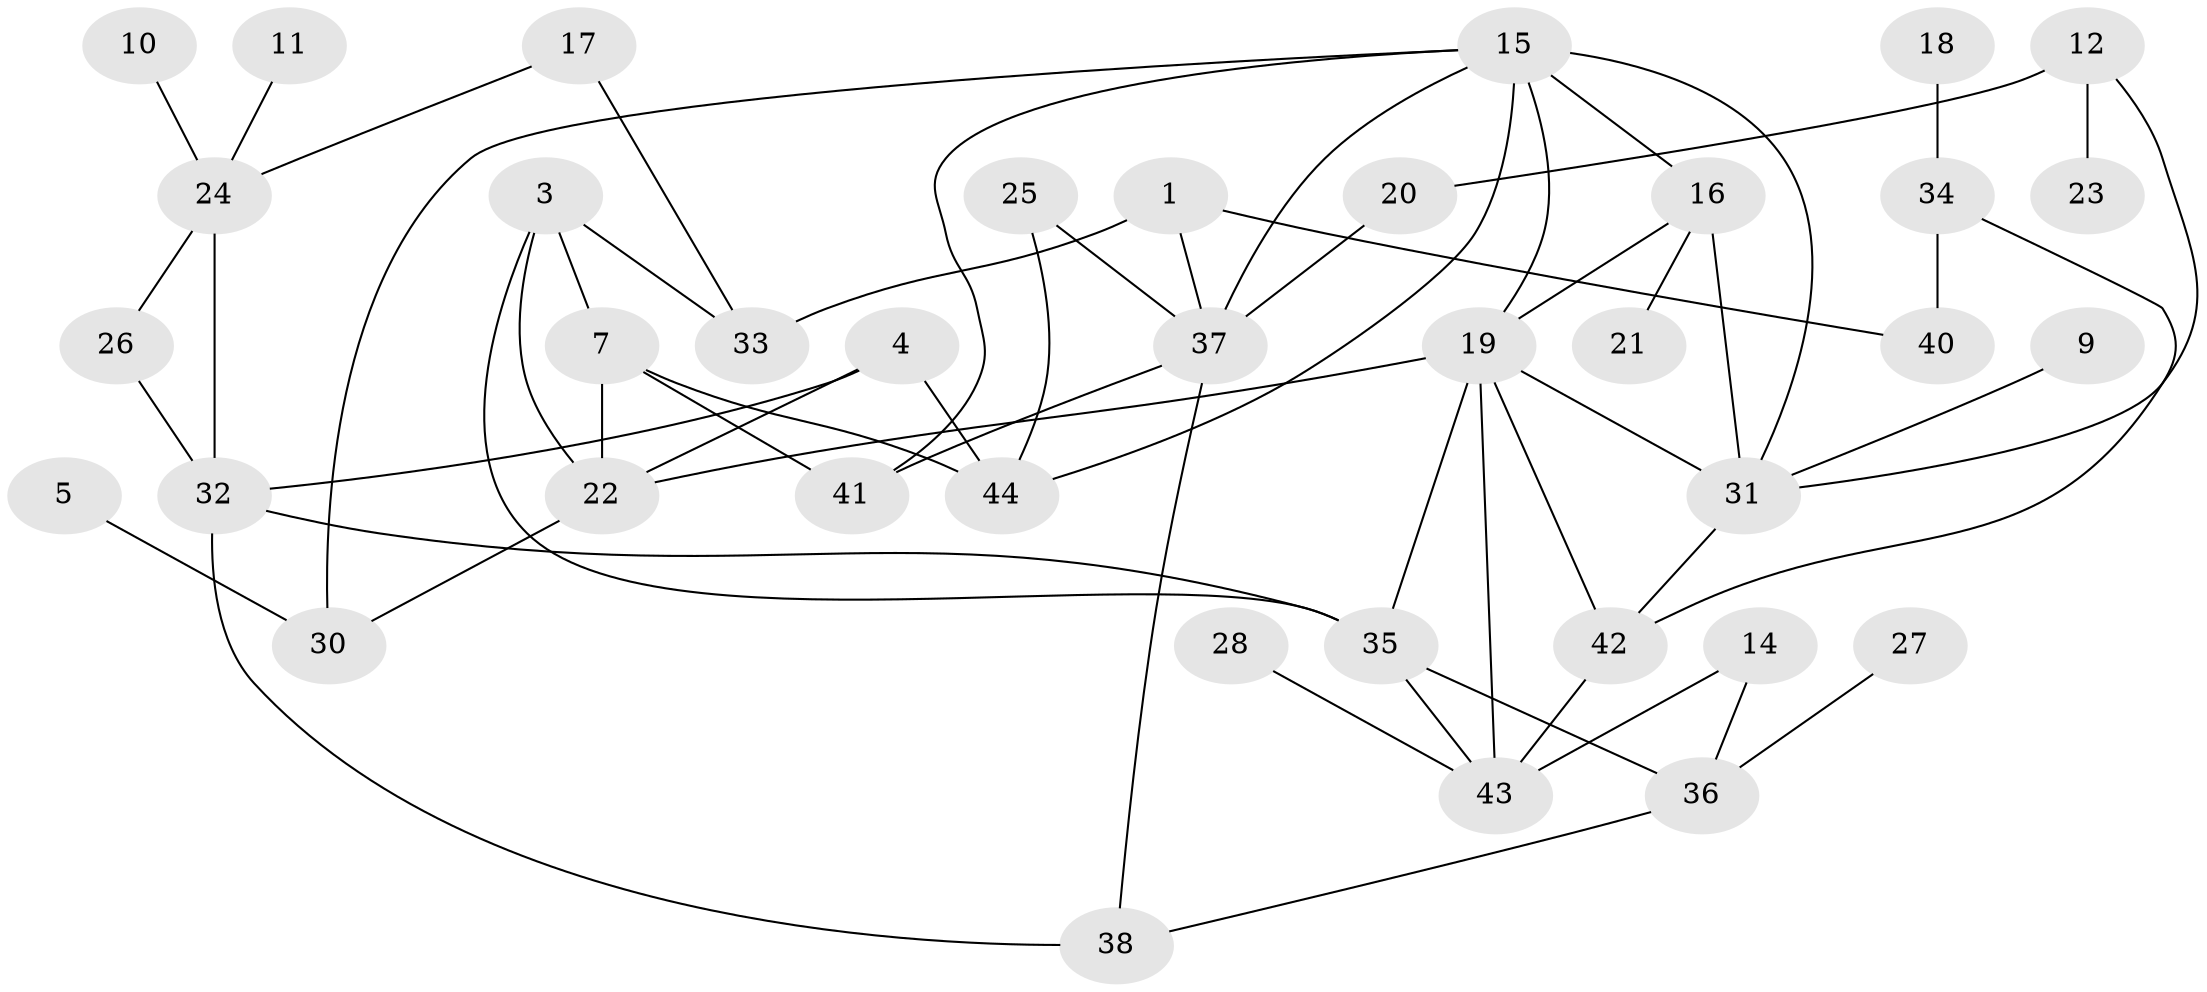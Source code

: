 // original degree distribution, {1: 0.21839080459770116, 3: 0.1839080459770115, 2: 0.2988505747126437, 4: 0.14942528735632185, 5: 0.08045977011494253, 0: 0.05747126436781609, 8: 0.011494252873563218}
// Generated by graph-tools (version 1.1) at 2025/00/03/09/25 03:00:55]
// undirected, 38 vertices, 60 edges
graph export_dot {
graph [start="1"]
  node [color=gray90,style=filled];
  1;
  3;
  4;
  5;
  7;
  9;
  10;
  11;
  12;
  14;
  15;
  16;
  17;
  18;
  19;
  20;
  21;
  22;
  23;
  24;
  25;
  26;
  27;
  28;
  30;
  31;
  32;
  33;
  34;
  35;
  36;
  37;
  38;
  40;
  41;
  42;
  43;
  44;
  1 -- 33 [weight=1.0];
  1 -- 37 [weight=1.0];
  1 -- 40 [weight=1.0];
  3 -- 7 [weight=1.0];
  3 -- 22 [weight=1.0];
  3 -- 33 [weight=1.0];
  3 -- 35 [weight=1.0];
  4 -- 22 [weight=1.0];
  4 -- 32 [weight=1.0];
  4 -- 44 [weight=1.0];
  5 -- 30 [weight=1.0];
  7 -- 22 [weight=1.0];
  7 -- 41 [weight=1.0];
  7 -- 44 [weight=1.0];
  9 -- 31 [weight=1.0];
  10 -- 24 [weight=1.0];
  11 -- 24 [weight=1.0];
  12 -- 20 [weight=1.0];
  12 -- 23 [weight=1.0];
  12 -- 31 [weight=1.0];
  14 -- 36 [weight=1.0];
  14 -- 43 [weight=1.0];
  15 -- 16 [weight=1.0];
  15 -- 19 [weight=1.0];
  15 -- 30 [weight=1.0];
  15 -- 31 [weight=1.0];
  15 -- 37 [weight=1.0];
  15 -- 41 [weight=1.0];
  15 -- 44 [weight=1.0];
  16 -- 19 [weight=1.0];
  16 -- 21 [weight=1.0];
  16 -- 31 [weight=2.0];
  17 -- 24 [weight=1.0];
  17 -- 33 [weight=1.0];
  18 -- 34 [weight=1.0];
  19 -- 22 [weight=1.0];
  19 -- 31 [weight=2.0];
  19 -- 35 [weight=1.0];
  19 -- 42 [weight=1.0];
  19 -- 43 [weight=1.0];
  20 -- 37 [weight=1.0];
  22 -- 30 [weight=1.0];
  24 -- 26 [weight=1.0];
  24 -- 32 [weight=1.0];
  25 -- 37 [weight=1.0];
  25 -- 44 [weight=1.0];
  26 -- 32 [weight=1.0];
  27 -- 36 [weight=1.0];
  28 -- 43 [weight=1.0];
  31 -- 42 [weight=1.0];
  32 -- 35 [weight=1.0];
  32 -- 38 [weight=1.0];
  34 -- 40 [weight=1.0];
  34 -- 42 [weight=1.0];
  35 -- 36 [weight=1.0];
  35 -- 43 [weight=1.0];
  36 -- 38 [weight=1.0];
  37 -- 38 [weight=1.0];
  37 -- 41 [weight=1.0];
  42 -- 43 [weight=1.0];
}
